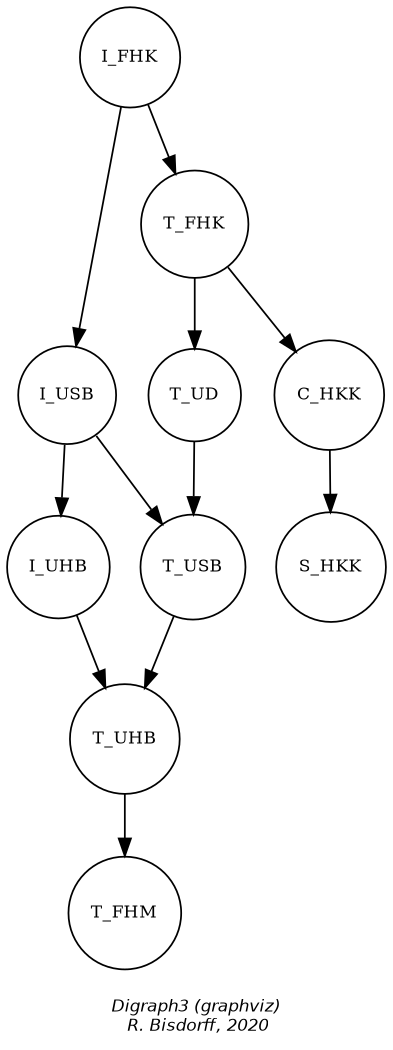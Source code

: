 digraph G {
graph [ ordering = out, fontname = "Helvetica-Oblique",
 fontsize = 12,
 label = "\nDigraph3 (graphviz)\n R. Bisdorff, 2020", size="7,7",fontsize=10];
T_UD [shape = "circle", label = "T_UD", fontsize=10];
T_FHK [shape = "circle", label = "T_FHK", fontsize=10];
T_FHM [shape = "circle", label = "T_FHM", fontsize=10];
I_FHK [shape = "circle", label = "I_FHK", fontsize=10];
T_USB [shape = "circle", label = "T_USB", fontsize=10];
I_USB [shape = "circle", label = "I_USB", fontsize=10];
T_UHB [shape = "circle", label = "T_UHB", fontsize=10];
I_UHB [shape = "circle", label = "I_UHB", fontsize=10];
S_HKK [shape = "circle", label = "S_HKK", fontsize=10];
C_HKK [shape = "circle", label = "C_HKK", fontsize=10];
{ rank = 0; I_FHK; }
{ rank = 1; I_USB; T_FHK; }
{ rank = 2; I_UHB; T_UD; C_HKK; }
{ rank = 3; T_USB; S_HKK; }
{ rank = 4; T_UHB; }
{ rank = 5; T_FHM; }
I_FHK-> I_USB [style="setlinewidth(1)",color=black] ;
I_FHK-> T_FHK [style="setlinewidth(1)",color=black] ;
I_USB-> I_UHB [style="setlinewidth(1)",color=black] ;
I_USB-> T_USB [style="setlinewidth(1)",color=black] ;
T_FHK-> T_UD [style="setlinewidth(1)",color=black] ;
T_FHK-> C_HKK [style="setlinewidth(1)",color=black] ;
I_UHB-> T_UHB [style="setlinewidth(1)",color=black] ;
T_UD-> T_USB [style="setlinewidth(1)",color=black] ;
C_HKK-> S_HKK [style="setlinewidth(1)",color=black] ;
T_USB-> T_UHB [style="setlinewidth(1)",color=black] ;
T_UHB-> T_FHM [style="setlinewidth(1)",color=black] ;
}
 
